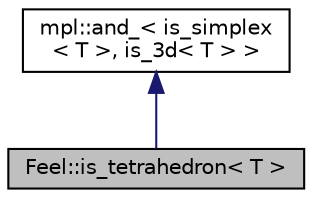 digraph "Feel::is_tetrahedron&lt; T &gt;"
{
 // LATEX_PDF_SIZE
  edge [fontname="Helvetica",fontsize="10",labelfontname="Helvetica",labelfontsize="10"];
  node [fontname="Helvetica",fontsize="10",shape=record];
  Node1 [label="Feel::is_tetrahedron\< T \>",height=0.2,width=0.4,color="black", fillcolor="grey75", style="filled", fontcolor="black",tooltip=" "];
  Node2 -> Node1 [dir="back",color="midnightblue",fontsize="10",style="solid",fontname="Helvetica"];
  Node2 [label="mpl::and_\< is_simplex\l\< T \>, is_3d\< T \> \>",height=0.2,width=0.4,color="black", fillcolor="white", style="filled",URL="$classboost_1_1mpl_1_1and__.html",tooltip=" "];
}
